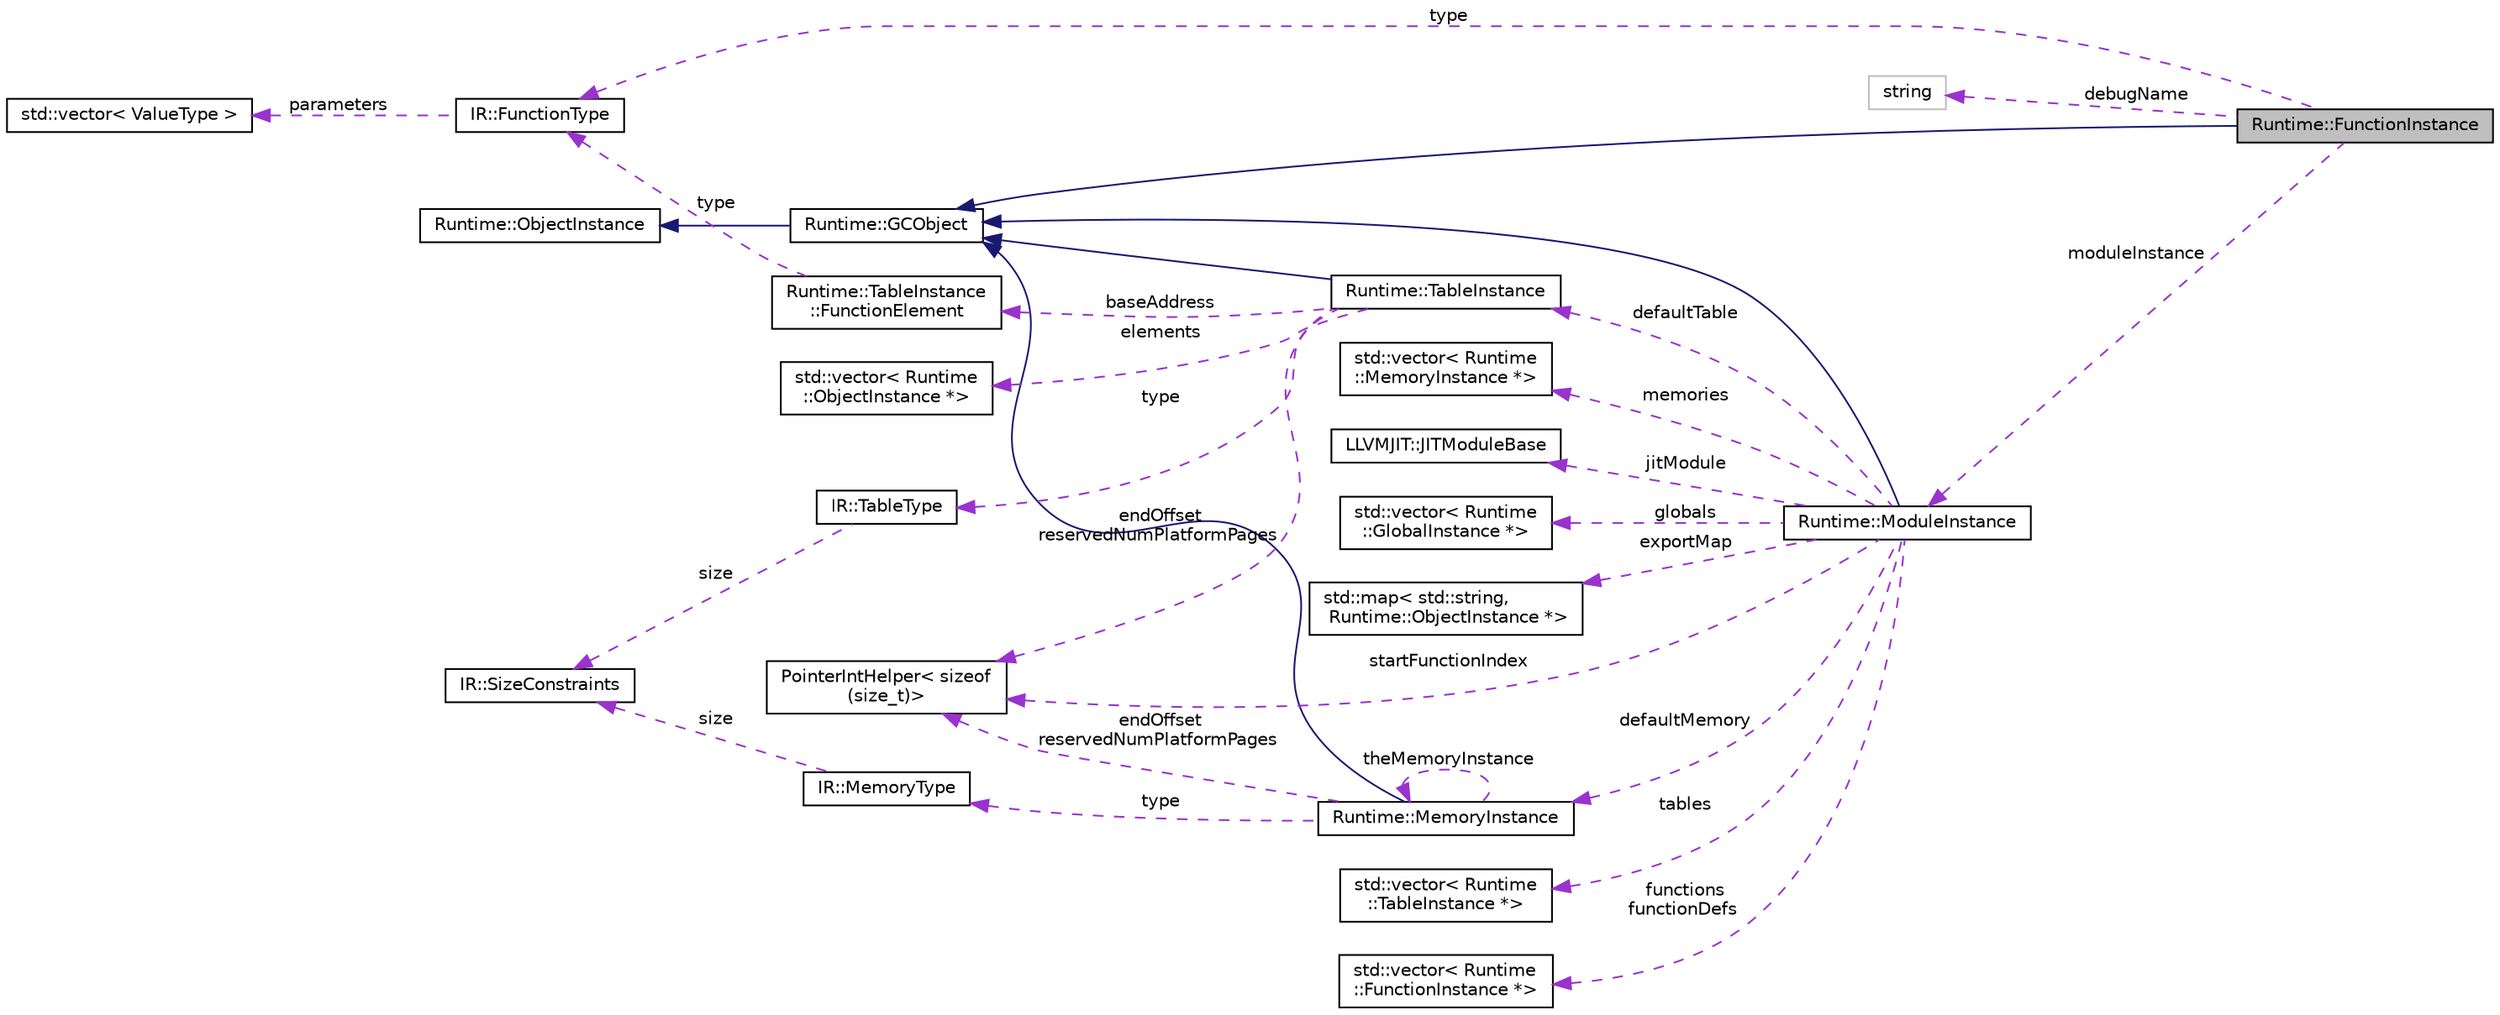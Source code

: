 digraph "Runtime::FunctionInstance"
{
  edge [fontname="Helvetica",fontsize="10",labelfontname="Helvetica",labelfontsize="10"];
  node [fontname="Helvetica",fontsize="10",shape=record];
  rankdir="LR";
  Node3 [label="Runtime::FunctionInstance",height=0.2,width=0.4,color="black", fillcolor="grey75", style="filled", fontcolor="black"];
  Node4 -> Node3 [dir="back",color="midnightblue",fontsize="10",style="solid",fontname="Helvetica"];
  Node4 [label="Runtime::GCObject",height=0.2,width=0.4,color="black", fillcolor="white", style="filled",URL="$struct_runtime_1_1_g_c_object.html"];
  Node5 -> Node4 [dir="back",color="midnightblue",fontsize="10",style="solid",fontname="Helvetica"];
  Node5 [label="Runtime::ObjectInstance",height=0.2,width=0.4,color="black", fillcolor="white", style="filled",URL="$struct_runtime_1_1_object_instance.html"];
  Node6 -> Node3 [dir="back",color="darkorchid3",fontsize="10",style="dashed",label=" debugName" ,fontname="Helvetica"];
  Node6 [label="string",height=0.2,width=0.4,color="grey75", fillcolor="white", style="filled"];
  Node7 -> Node3 [dir="back",color="darkorchid3",fontsize="10",style="dashed",label=" type" ,fontname="Helvetica"];
  Node7 [label="IR::FunctionType",height=0.2,width=0.4,color="black", fillcolor="white", style="filled",URL="$struct_i_r_1_1_function_type.html"];
  Node8 -> Node7 [dir="back",color="darkorchid3",fontsize="10",style="dashed",label=" parameters" ,fontname="Helvetica"];
  Node8 [label="std::vector\< ValueType \>",height=0.2,width=0.4,color="black", fillcolor="white", style="filled",URL="$classstd_1_1vector.html"];
  Node9 -> Node3 [dir="back",color="darkorchid3",fontsize="10",style="dashed",label=" moduleInstance" ,fontname="Helvetica"];
  Node9 [label="Runtime::ModuleInstance",height=0.2,width=0.4,color="black", fillcolor="white", style="filled",URL="$struct_runtime_1_1_module_instance.html"];
  Node4 -> Node9 [dir="back",color="midnightblue",fontsize="10",style="solid",fontname="Helvetica"];
  Node10 -> Node9 [dir="back",color="darkorchid3",fontsize="10",style="dashed",label=" jitModule" ,fontname="Helvetica"];
  Node10 [label="LLVMJIT::JITModuleBase",height=0.2,width=0.4,color="black", fillcolor="white", style="filled",URL="$struct_l_l_v_m_j_i_t_1_1_j_i_t_module_base.html"];
  Node11 -> Node9 [dir="back",color="darkorchid3",fontsize="10",style="dashed",label=" globals" ,fontname="Helvetica"];
  Node11 [label="std::vector\< Runtime\l::GlobalInstance *\>",height=0.2,width=0.4,color="black", fillcolor="white", style="filled",URL="$classstd_1_1vector.html"];
  Node12 -> Node9 [dir="back",color="darkorchid3",fontsize="10",style="dashed",label=" exportMap" ,fontname="Helvetica"];
  Node12 [label="std::map\< std::string,\l Runtime::ObjectInstance *\>",height=0.2,width=0.4,color="black", fillcolor="white", style="filled",URL="$classstd_1_1map.html"];
  Node13 -> Node9 [dir="back",color="darkorchid3",fontsize="10",style="dashed",label=" defaultMemory" ,fontname="Helvetica"];
  Node13 [label="Runtime::MemoryInstance",height=0.2,width=0.4,color="black", fillcolor="white", style="filled",URL="$struct_runtime_1_1_memory_instance.html"];
  Node4 -> Node13 [dir="back",color="midnightblue",fontsize="10",style="solid",fontname="Helvetica"];
  Node13 -> Node13 [dir="back",color="darkorchid3",fontsize="10",style="dashed",label=" theMemoryInstance" ,fontname="Helvetica"];
  Node14 -> Node13 [dir="back",color="darkorchid3",fontsize="10",style="dashed",label=" endOffset\nreservedNumPlatformPages" ,fontname="Helvetica"];
  Node14 [label="PointerIntHelper\< sizeof\l(size_t)\>",height=0.2,width=0.4,color="black", fillcolor="white", style="filled",URL="$struct_pointer_int_helper.html"];
  Node15 -> Node13 [dir="back",color="darkorchid3",fontsize="10",style="dashed",label=" type" ,fontname="Helvetica"];
  Node15 [label="IR::MemoryType",height=0.2,width=0.4,color="black", fillcolor="white", style="filled",URL="$struct_i_r_1_1_memory_type.html"];
  Node16 -> Node15 [dir="back",color="darkorchid3",fontsize="10",style="dashed",label=" size" ,fontname="Helvetica"];
  Node16 [label="IR::SizeConstraints",height=0.2,width=0.4,color="black", fillcolor="white", style="filled",URL="$struct_i_r_1_1_size_constraints.html"];
  Node17 -> Node9 [dir="back",color="darkorchid3",fontsize="10",style="dashed",label=" tables" ,fontname="Helvetica"];
  Node17 [label="std::vector\< Runtime\l::TableInstance *\>",height=0.2,width=0.4,color="black", fillcolor="white", style="filled",URL="$classstd_1_1vector.html"];
  Node18 -> Node9 [dir="back",color="darkorchid3",fontsize="10",style="dashed",label=" functions\nfunctionDefs" ,fontname="Helvetica"];
  Node18 [label="std::vector\< Runtime\l::FunctionInstance *\>",height=0.2,width=0.4,color="black", fillcolor="white", style="filled",URL="$classstd_1_1vector.html"];
  Node19 -> Node9 [dir="back",color="darkorchid3",fontsize="10",style="dashed",label=" defaultTable" ,fontname="Helvetica"];
  Node19 [label="Runtime::TableInstance",height=0.2,width=0.4,color="black", fillcolor="white", style="filled",URL="$struct_runtime_1_1_table_instance.html"];
  Node4 -> Node19 [dir="back",color="midnightblue",fontsize="10",style="solid",fontname="Helvetica"];
  Node20 -> Node19 [dir="back",color="darkorchid3",fontsize="10",style="dashed",label=" elements" ,fontname="Helvetica"];
  Node20 [label="std::vector\< Runtime\l::ObjectInstance *\>",height=0.2,width=0.4,color="black", fillcolor="white", style="filled",URL="$classstd_1_1vector.html"];
  Node21 -> Node19 [dir="back",color="darkorchid3",fontsize="10",style="dashed",label=" baseAddress" ,fontname="Helvetica"];
  Node21 [label="Runtime::TableInstance\l::FunctionElement",height=0.2,width=0.4,color="black", fillcolor="white", style="filled",URL="$struct_runtime_1_1_table_instance_1_1_function_element.html"];
  Node7 -> Node21 [dir="back",color="darkorchid3",fontsize="10",style="dashed",label=" type" ,fontname="Helvetica"];
  Node14 -> Node19 [dir="back",color="darkorchid3",fontsize="10",style="dashed",label=" endOffset\nreservedNumPlatformPages" ,fontname="Helvetica"];
  Node22 -> Node19 [dir="back",color="darkorchid3",fontsize="10",style="dashed",label=" type" ,fontname="Helvetica"];
  Node22 [label="IR::TableType",height=0.2,width=0.4,color="black", fillcolor="white", style="filled",URL="$struct_i_r_1_1_table_type.html"];
  Node16 -> Node22 [dir="back",color="darkorchid3",fontsize="10",style="dashed",label=" size" ,fontname="Helvetica"];
  Node14 -> Node9 [dir="back",color="darkorchid3",fontsize="10",style="dashed",label=" startFunctionIndex" ,fontname="Helvetica"];
  Node23 -> Node9 [dir="back",color="darkorchid3",fontsize="10",style="dashed",label=" memories" ,fontname="Helvetica"];
  Node23 [label="std::vector\< Runtime\l::MemoryInstance *\>",height=0.2,width=0.4,color="black", fillcolor="white", style="filled",URL="$classstd_1_1vector.html"];
}
